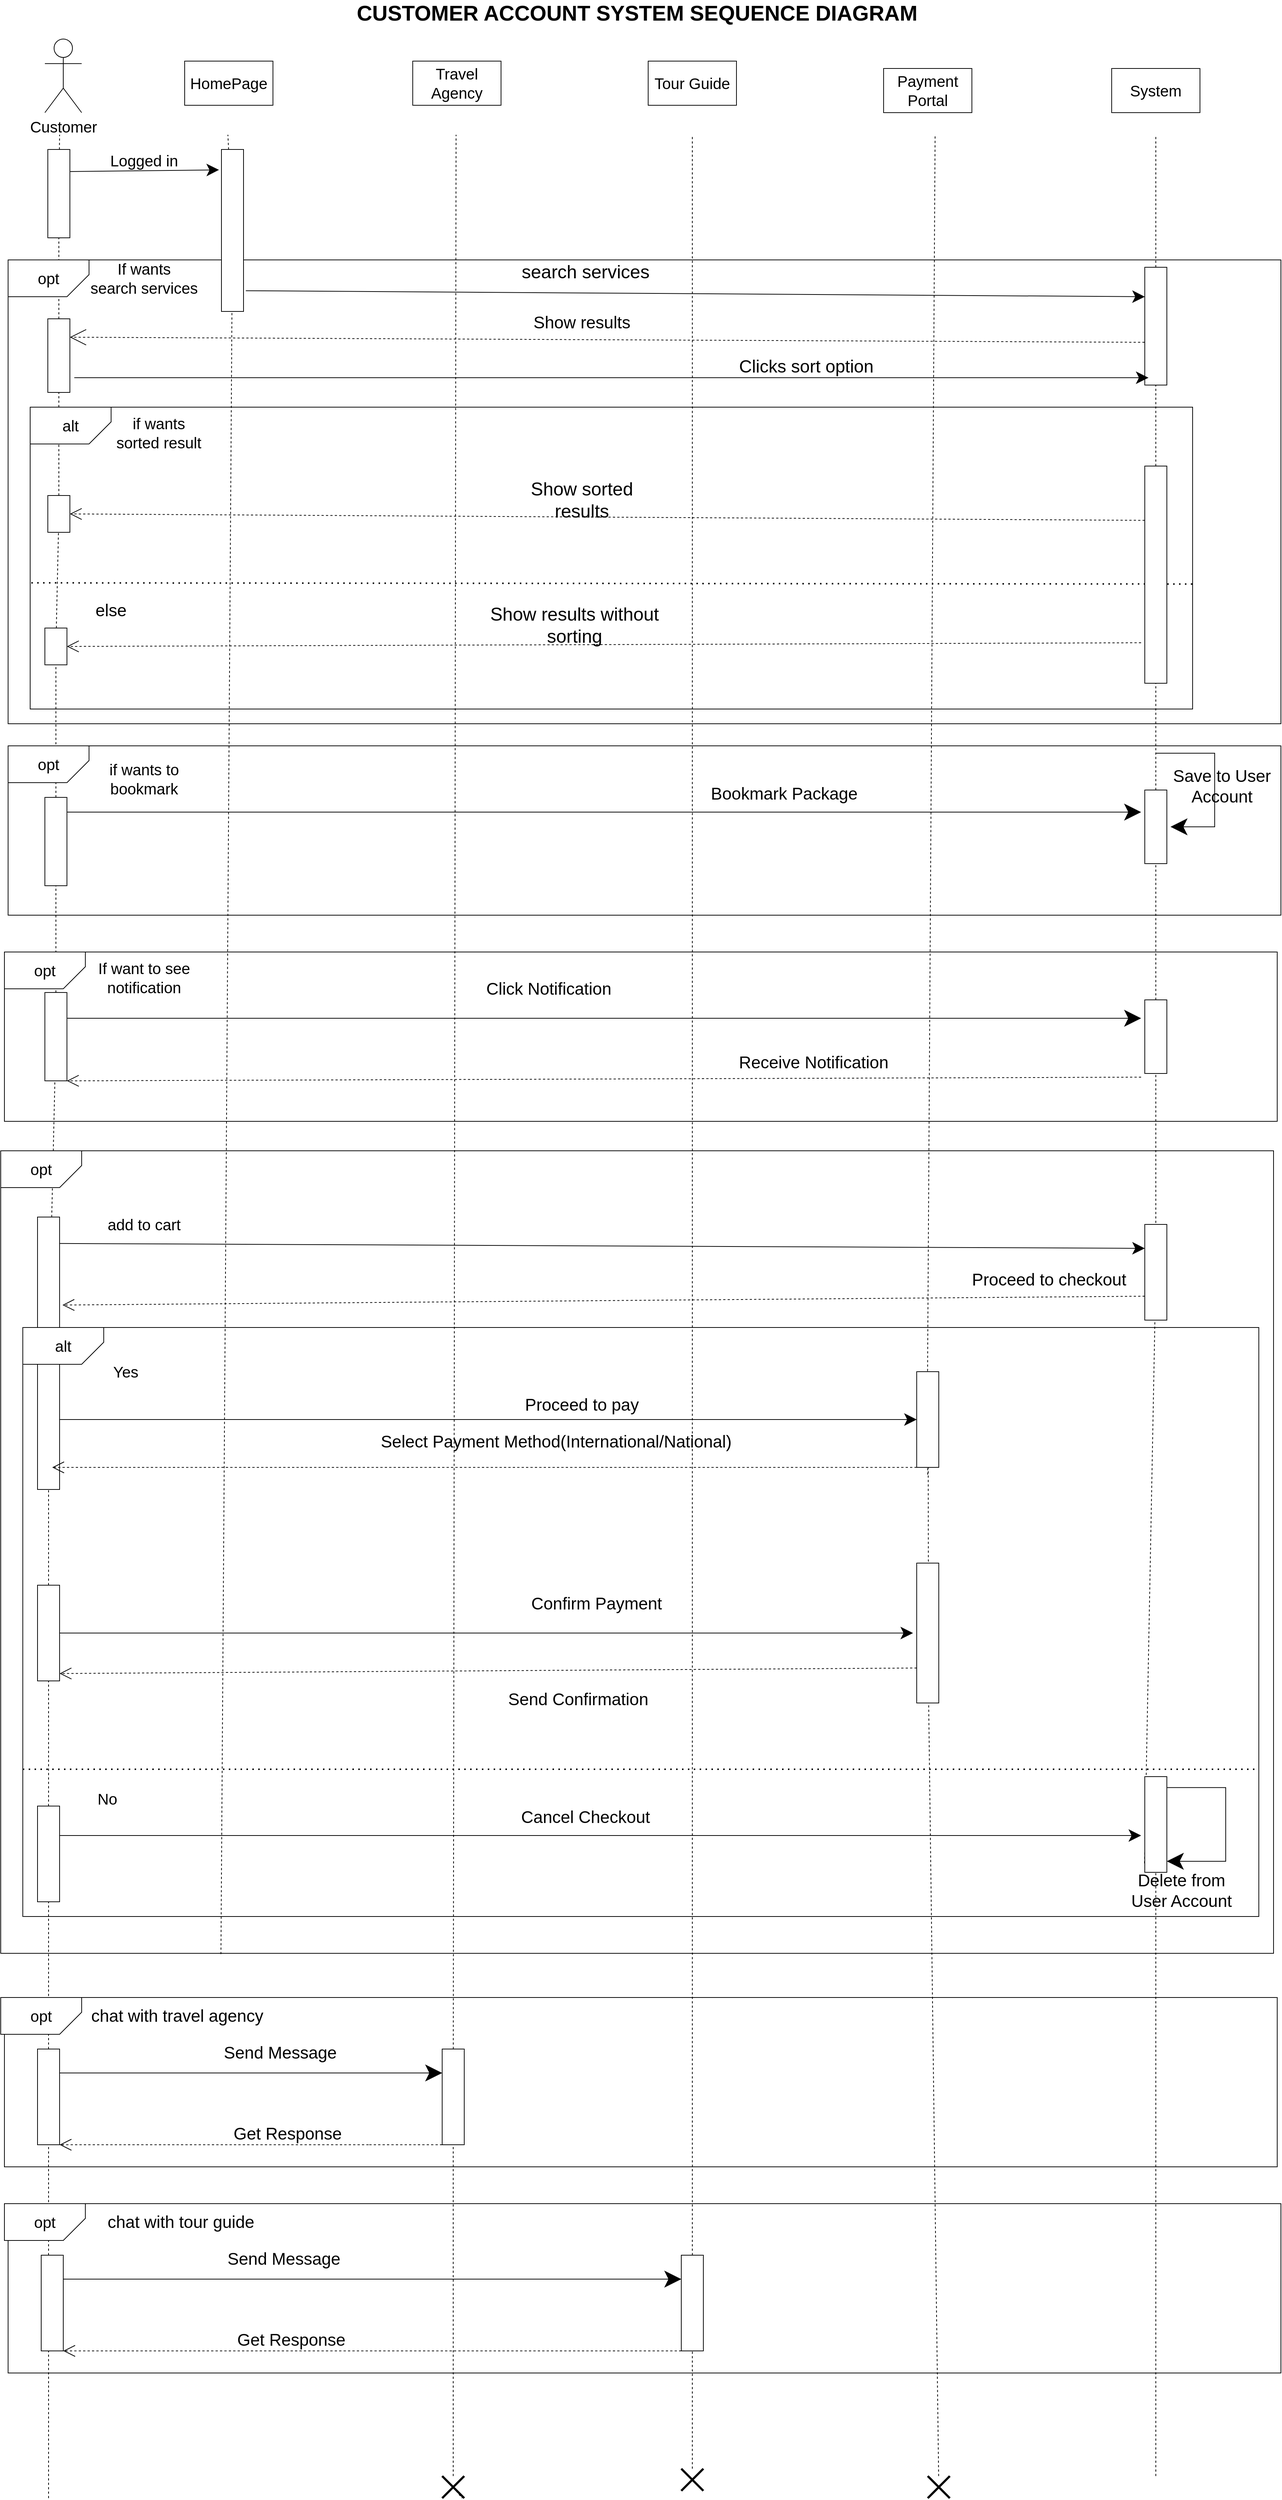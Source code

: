 <mxfile version="17.4.0" type="device"><diagram id="rg6R9HPqzP1s3SnGW_do" name="Page-1"><mxGraphModel dx="2437" dy="1187" grid="1" gridSize="10" guides="1" tooltips="1" connect="1" arrows="1" fold="1" page="1" pageScale="1" pageWidth="1900" pageHeight="1750" background="none" math="0" shadow="0"><root><mxCell id="0"/><mxCell id="1" parent="0"/><mxCell id="hxeyhejpwL0VFxzHEdq1-164" value="" style="rounded=0;whiteSpace=wrap;html=1;fontSize=23;strokeWidth=1;fillColor=#FFFFFF;" parent="1" vertex="1"><mxGeometry x="70" y="3060" width="1730" height="230" as="geometry"/></mxCell><mxCell id="hxeyhejpwL0VFxzHEdq1-151" value="" style="rounded=0;whiteSpace=wrap;html=1;fontSize=23;strokeWidth=1;fillColor=#FFFFFF;" parent="1" vertex="1"><mxGeometry x="65" y="2780" width="1730" height="230" as="geometry"/></mxCell><mxCell id="hxeyhejpwL0VFxzHEdq1-97" value="" style="rounded=0;whiteSpace=wrap;html=1;fontSize=23;strokeWidth=1;fillColor=#FFFFFF;" parent="1" vertex="1"><mxGeometry x="60" y="1630" width="1730" height="1090" as="geometry"/></mxCell><mxCell id="hxeyhejpwL0VFxzHEdq1-112" value="" style="rounded=0;whiteSpace=wrap;html=1;fontSize=23;strokeWidth=1;fillColor=#FFFFFF;" parent="1" vertex="1"><mxGeometry x="90" y="1870" width="1680" height="800" as="geometry"/></mxCell><mxCell id="hxeyhejpwL0VFxzHEdq1-87" value="" style="rounded=0;whiteSpace=wrap;html=1;fontSize=23;strokeWidth=1;fillColor=#FFFFFF;" parent="1" vertex="1"><mxGeometry x="65" y="1360" width="1730" height="230" as="geometry"/></mxCell><mxCell id="hxeyhejpwL0VFxzHEdq1-18" value="" style="rounded=0;whiteSpace=wrap;html=1;fontSize=21;strokeWidth=1;fillColor=#FFFFFF;" parent="1" vertex="1"><mxGeometry x="70" y="420" width="1730" height="630" as="geometry"/></mxCell><mxCell id="tIK3iZY8tAqOYAB_Zso9-1" value="&lt;font style=&quot;font-size: 21px&quot;&gt;Customer&lt;/font&gt;" style="shape=umlActor;verticalLabelPosition=bottom;verticalAlign=top;html=1;outlineConnect=0;strokeWidth=1;" parent="1" vertex="1"><mxGeometry x="120" y="120" width="50" height="100" as="geometry"/></mxCell><mxCell id="tIK3iZY8tAqOYAB_Zso9-2" value="&lt;font style=&quot;font-size: 21px&quot;&gt;HomePage&lt;/font&gt;" style="rounded=0;whiteSpace=wrap;html=1;strokeWidth=1;" parent="1" vertex="1"><mxGeometry x="310" y="150" width="120" height="60" as="geometry"/></mxCell><mxCell id="tIK3iZY8tAqOYAB_Zso9-3" value="&lt;font style=&quot;font-size: 21px&quot;&gt;System&lt;/font&gt;" style="rounded=0;whiteSpace=wrap;html=1;strokeWidth=1;" parent="1" vertex="1"><mxGeometry x="1570" y="160" width="120" height="60" as="geometry"/></mxCell><mxCell id="tIK3iZY8tAqOYAB_Zso9-4" value="&lt;font style=&quot;font-size: 21px&quot;&gt;Payment Portal&lt;/font&gt;" style="rounded=0;whiteSpace=wrap;html=1;strokeWidth=1;" parent="1" vertex="1"><mxGeometry x="1260" y="160" width="120" height="60" as="geometry"/></mxCell><mxCell id="tIK3iZY8tAqOYAB_Zso9-5" value="&lt;font style=&quot;font-size: 21px&quot;&gt;Travel Agency&lt;/font&gt;" style="rounded=0;whiteSpace=wrap;html=1;strokeWidth=1;" parent="1" vertex="1"><mxGeometry x="620" y="150" width="120" height="60" as="geometry"/></mxCell><mxCell id="tIK3iZY8tAqOYAB_Zso9-6" value="&lt;font style=&quot;font-size: 21px&quot;&gt;Tour Guide&lt;/font&gt;" style="rounded=0;whiteSpace=wrap;html=1;strokeWidth=1;" parent="1" vertex="1"><mxGeometry x="940" y="150" width="120" height="60" as="geometry"/></mxCell><mxCell id="hxeyhejpwL0VFxzHEdq1-1" value="" style="endArrow=none;dashed=1;html=1;rounded=0;strokeWidth=1;endSize=200;startSize=200;jumpSize=200;strokeColor=#000000;startArrow=none;" parent="1" source="hxeyhejpwL0VFxzHEdq1-13" edge="1"><mxGeometry width="50" height="50" relative="1" as="geometry"><mxPoint x="140" y="1750" as="sourcePoint"/><mxPoint x="140" y="250" as="targetPoint"/></mxGeometry></mxCell><mxCell id="hxeyhejpwL0VFxzHEdq1-2" value="" style="endArrow=none;dashed=1;html=1;rounded=0;strokeWidth=1;endSize=200;startSize=200;jumpSize=200;strokeColor=#000000;startArrow=none;" parent="1" source="hxeyhejpwL0VFxzHEdq1-15" edge="1"><mxGeometry width="50" height="50" relative="1" as="geometry"><mxPoint x="368.75" y="1750" as="sourcePoint"/><mxPoint x="368.75" y="250" as="targetPoint"/></mxGeometry></mxCell><mxCell id="hxeyhejpwL0VFxzHEdq1-12" value="" style="endArrow=classic;html=1;rounded=0;fontSize=21;startSize=6;endSize=14;strokeColor=#000000;strokeWidth=1;jumpSize=200;exitX=0.25;exitY=0;exitDx=0;exitDy=0;entryX=0.126;entryY=1.11;entryDx=0;entryDy=0;entryPerimeter=0;" parent="1" source="hxeyhejpwL0VFxzHEdq1-13" target="hxeyhejpwL0VFxzHEdq1-15" edge="1"><mxGeometry width="50" height="50" relative="1" as="geometry"><mxPoint x="410" y="20" as="sourcePoint"/><mxPoint x="400" y="10" as="targetPoint"/></mxGeometry></mxCell><mxCell id="hxeyhejpwL0VFxzHEdq1-13" value="" style="rounded=0;whiteSpace=wrap;html=1;fontSize=21;strokeWidth=1;direction=south;fillColor=#FFFFFF;" parent="1" vertex="1"><mxGeometry x="124" y="270" width="30" height="120" as="geometry"/></mxCell><mxCell id="hxeyhejpwL0VFxzHEdq1-14" value="" style="endArrow=none;dashed=1;html=1;rounded=0;strokeWidth=1;endSize=200;startSize=200;jumpSize=200;strokeColor=#000000;startArrow=none;" parent="1" source="hxeyhejpwL0VFxzHEdq1-28" target="hxeyhejpwL0VFxzHEdq1-13" edge="1"><mxGeometry width="50" height="50" relative="1" as="geometry"><mxPoint x="140" y="1750" as="sourcePoint"/><mxPoint x="140" y="250" as="targetPoint"/></mxGeometry></mxCell><mxCell id="hxeyhejpwL0VFxzHEdq1-15" value="" style="rounded=0;whiteSpace=wrap;html=1;fontSize=21;strokeWidth=1;direction=south;fillColor=#FFFFFF;" parent="1" vertex="1"><mxGeometry x="360" y="270" width="30" height="220" as="geometry"/></mxCell><mxCell id="hxeyhejpwL0VFxzHEdq1-17" value="Logged in" style="text;html=1;strokeColor=none;fillColor=none;align=center;verticalAlign=middle;whiteSpace=wrap;rounded=0;fontSize=21;" parent="1" vertex="1"><mxGeometry x="200" y="270" width="110" height="30" as="geometry"/></mxCell><mxCell id="hxeyhejpwL0VFxzHEdq1-19" value="opt" style="shape=card;whiteSpace=wrap;html=1;fontSize=21;strokeWidth=1;fillColor=#FFFFFF;direction=north;flipV=0;flipH=1;" parent="1" vertex="1"><mxGeometry x="70" y="420" width="110" height="50" as="geometry"/></mxCell><mxCell id="hxeyhejpwL0VFxzHEdq1-21" value="If wants &lt;br&gt;search services" style="text;html=1;strokeColor=none;fillColor=none;align=center;verticalAlign=middle;whiteSpace=wrap;rounded=0;fontSize=21;fontStyle=0" parent="1" vertex="1"><mxGeometry x="165" y="430" width="180" height="30" as="geometry"/></mxCell><mxCell id="hxeyhejpwL0VFxzHEdq1-23" value="" style="rounded=0;whiteSpace=wrap;html=1;fontSize=21;strokeWidth=1;direction=south;fillColor=#FFFFFF;" parent="1" vertex="1"><mxGeometry x="1615" y="430" width="30" height="160" as="geometry"/></mxCell><mxCell id="hxeyhejpwL0VFxzHEdq1-25" value="" style="endArrow=classic;html=1;rounded=0;fontSize=21;startSize=6;endSize=14;strokeColor=#000000;strokeWidth=1;jumpSize=200;exitX=0.872;exitY=-0.104;exitDx=0;exitDy=0;entryX=0.25;entryY=1;entryDx=0;entryDy=0;exitPerimeter=0;" parent="1" source="hxeyhejpwL0VFxzHEdq1-15" target="hxeyhejpwL0VFxzHEdq1-23" edge="1"><mxGeometry width="50" height="50" relative="1" as="geometry"><mxPoint x="450" y="30" as="sourcePoint"/><mxPoint x="450" y="-50" as="targetPoint"/></mxGeometry></mxCell><mxCell id="hxeyhejpwL0VFxzHEdq1-26" value="search services" style="text;html=1;strokeColor=none;fillColor=none;align=center;verticalAlign=middle;whiteSpace=wrap;rounded=0;fontSize=25;fontStyle=0" parent="1" vertex="1"><mxGeometry x="750" y="420" width="210" height="30" as="geometry"/></mxCell><mxCell id="hxeyhejpwL0VFxzHEdq1-27" value="" style="endArrow=open;html=1;rounded=0;dashed=1;fontSize=22;strokeColor=#000000;strokeWidth=1;jumpSize=200;exitX=0.637;exitY=1.007;exitDx=0;exitDy=0;endFill=0;endSize=20;entryX=0.25;entryY=0;entryDx=0;entryDy=0;exitPerimeter=0;" parent="1" source="hxeyhejpwL0VFxzHEdq1-23" target="hxeyhejpwL0VFxzHEdq1-28" edge="1"><mxGeometry width="50" height="50" relative="1" as="geometry"><mxPoint x="340" y="30" as="sourcePoint"/><mxPoint x="210" y="530" as="targetPoint"/></mxGeometry></mxCell><mxCell id="hxeyhejpwL0VFxzHEdq1-28" value="" style="rounded=0;whiteSpace=wrap;html=1;fontSize=21;strokeWidth=1;direction=south;fillColor=#FFFFFF;" parent="1" vertex="1"><mxGeometry x="124" y="500" width="30" height="100" as="geometry"/></mxCell><mxCell id="hxeyhejpwL0VFxzHEdq1-31" value="Show results to choose from" style="text;html=1;strokeColor=none;fillColor=none;align=center;verticalAlign=middle;whiteSpace=wrap;rounded=0;fontSize=21;" parent="1" vertex="1"><mxGeometry x="675" y="700" width="330" height="30" as="geometry"/></mxCell><mxCell id="hxeyhejpwL0VFxzHEdq1-33" value="If wants &lt;br&gt;to services" style="text;html=1;strokeColor=none;fillColor=none;align=center;verticalAlign=middle;whiteSpace=wrap;rounded=0;fontSize=21;" parent="1" vertex="1"><mxGeometry x="165" y="660" width="180" height="50" as="geometry"/></mxCell><mxCell id="hxeyhejpwL0VFxzHEdq1-36" value="opt" style="shape=card;whiteSpace=wrap;html=1;fontSize=21;strokeWidth=1;fillColor=#FFFFFF;direction=north;flipV=0;flipH=1;" parent="1" vertex="1"><mxGeometry x="100" y="620" width="110" height="50" as="geometry"/></mxCell><mxCell id="hxeyhejpwL0VFxzHEdq1-34" value="" style="rounded=0;whiteSpace=wrap;html=1;fontSize=21;strokeWidth=1;fillColor=#FFFFFF;" parent="1" vertex="1"><mxGeometry x="100" y="620" width="1580" height="410" as="geometry"/></mxCell><mxCell id="hxeyhejpwL0VFxzHEdq1-6" value="" style="endArrow=none;dashed=1;html=1;rounded=0;strokeWidth=1;endSize=200;startSize=200;jumpSize=200;strokeColor=#000000;startArrow=none;" parent="1" source="hxeyhejpwL0VFxzHEdq1-23" edge="1"><mxGeometry width="50" height="50" relative="1" as="geometry"><mxPoint x="1630" y="1750.0" as="sourcePoint"/><mxPoint x="1630" y="250" as="targetPoint"/></mxGeometry></mxCell><mxCell id="hxeyhejpwL0VFxzHEdq1-24" value="" style="endArrow=none;dashed=1;html=1;rounded=0;strokeWidth=1;endSize=200;startSize=200;jumpSize=200;strokeColor=#000000;startArrow=none;" parent="1" source="hxeyhejpwL0VFxzHEdq1-42" target="hxeyhejpwL0VFxzHEdq1-23" edge="1"><mxGeometry width="50" height="50" relative="1" as="geometry"><mxPoint x="1630" y="1750" as="sourcePoint"/><mxPoint x="1630" y="250" as="targetPoint"/></mxGeometry></mxCell><mxCell id="hxeyhejpwL0VFxzHEdq1-37" value="if wants sorted result" style="text;html=1;strokeColor=none;fillColor=none;align=center;verticalAlign=middle;whiteSpace=wrap;rounded=0;fontSize=21;fontStyle=0" parent="1" vertex="1"><mxGeometry x="210" y="640" width="130" height="30" as="geometry"/></mxCell><mxCell id="hxeyhejpwL0VFxzHEdq1-39" value="" style="endArrow=none;dashed=1;html=1;dashPattern=1 3;strokeWidth=2;rounded=0;fontSize=21;endSize=20;jumpSize=200;entryX=1.003;entryY=0.586;entryDx=0;entryDy=0;entryPerimeter=0;exitX=0.001;exitY=0.582;exitDx=0;exitDy=0;exitPerimeter=0;" parent="1" source="hxeyhejpwL0VFxzHEdq1-34" target="hxeyhejpwL0VFxzHEdq1-34" edge="1"><mxGeometry width="50" height="50" relative="1" as="geometry"><mxPoint x="100" y="850" as="sourcePoint"/><mxPoint x="730" y="580" as="targetPoint"/></mxGeometry></mxCell><mxCell id="hxeyhejpwL0VFxzHEdq1-29" value="" style="endArrow=none;dashed=1;html=1;rounded=0;strokeWidth=1;endSize=200;startSize=200;jumpSize=200;strokeColor=#000000;startArrow=none;" parent="1" source="hxeyhejpwL0VFxzHEdq1-40" target="hxeyhejpwL0VFxzHEdq1-28" edge="1"><mxGeometry width="50" height="50" relative="1" as="geometry"><mxPoint x="140" y="1750" as="sourcePoint"/><mxPoint x="139.042" y="390" as="targetPoint"/></mxGeometry></mxCell><mxCell id="hxeyhejpwL0VFxzHEdq1-38" value="alt" style="shape=card;whiteSpace=wrap;html=1;fontSize=21;strokeWidth=1;fillColor=#FFFFFF;direction=north;flipV=0;flipH=1;" parent="1" vertex="1"><mxGeometry x="100" y="620" width="110" height="50" as="geometry"/></mxCell><mxCell id="hxeyhejpwL0VFxzHEdq1-40" value="" style="rounded=0;whiteSpace=wrap;html=1;fontSize=21;strokeWidth=1;direction=south;fillColor=#FFFFFF;" parent="1" vertex="1"><mxGeometry x="124" y="740" width="30" height="50" as="geometry"/></mxCell><mxCell id="hxeyhejpwL0VFxzHEdq1-41" value="" style="endArrow=none;dashed=1;html=1;rounded=0;strokeWidth=1;endSize=200;startSize=200;jumpSize=200;strokeColor=#000000;startArrow=none;" parent="1" source="hxeyhejpwL0VFxzHEdq1-44" target="hxeyhejpwL0VFxzHEdq1-40" edge="1"><mxGeometry width="50" height="50" relative="1" as="geometry"><mxPoint x="140" y="1750" as="sourcePoint"/><mxPoint x="139.02" y="550" as="targetPoint"/></mxGeometry></mxCell><mxCell id="hxeyhejpwL0VFxzHEdq1-42" value="" style="rounded=0;whiteSpace=wrap;html=1;fontSize=21;strokeWidth=1;direction=south;fillColor=#FFFFFF;" parent="1" vertex="1"><mxGeometry x="1615" y="700" width="30" height="295" as="geometry"/></mxCell><mxCell id="hxeyhejpwL0VFxzHEdq1-44" value="" style="rounded=0;whiteSpace=wrap;html=1;fontSize=21;strokeWidth=1;direction=south;fillColor=#FFFFFF;" parent="1" vertex="1"><mxGeometry x="120" y="920" width="30" height="50" as="geometry"/></mxCell><mxCell id="hxeyhejpwL0VFxzHEdq1-47" value="" style="endArrow=open;html=1;rounded=0;dashed=1;fontSize=21;startSize=6;endSize=14;strokeColor=#000000;strokeWidth=1;jumpSize=200;endFill=0;entryX=0.5;entryY=0;entryDx=0;entryDy=0;exitX=0.25;exitY=1;exitDx=0;exitDy=0;" parent="1" source="hxeyhejpwL0VFxzHEdq1-42" target="hxeyhejpwL0VFxzHEdq1-40" edge="1"><mxGeometry width="50" height="50" relative="1" as="geometry"><mxPoint x="550" y="755" as="sourcePoint"/><mxPoint x="550" y="675" as="targetPoint"/></mxGeometry></mxCell><mxCell id="hxeyhejpwL0VFxzHEdq1-48" value="Show sorted results" style="text;html=1;strokeColor=none;fillColor=none;align=center;verticalAlign=middle;whiteSpace=wrap;rounded=0;fontSize=25;fontStyle=0" parent="1" vertex="1"><mxGeometry x="740" y="730" width="220" height="30" as="geometry"/></mxCell><mxCell id="hxeyhejpwL0VFxzHEdq1-54" value="Show results without sorting" style="text;html=1;strokeColor=none;fillColor=none;align=center;verticalAlign=middle;whiteSpace=wrap;rounded=0;fontSize=25;fontStyle=0" parent="1" vertex="1"><mxGeometry x="700" y="900" width="280" height="30" as="geometry"/></mxCell><mxCell id="hxeyhejpwL0VFxzHEdq1-55" value="" style="endArrow=open;html=1;rounded=0;dashed=1;fontSize=21;startSize=6;endSize=14;strokeColor=#000000;strokeWidth=1;jumpSize=200;endFill=0;entryX=0.5;entryY=0;entryDx=0;entryDy=0;" parent="1" target="hxeyhejpwL0VFxzHEdq1-44" edge="1"><mxGeometry width="50" height="50" relative="1" as="geometry"><mxPoint x="1610" y="940" as="sourcePoint"/><mxPoint x="164" y="775" as="targetPoint"/></mxGeometry></mxCell><mxCell id="hxeyhejpwL0VFxzHEdq1-57" value="&lt;span&gt;&lt;font style=&quot;font-size: 23px&quot;&gt;else&lt;/font&gt;&lt;/span&gt;" style="text;html=1;strokeColor=none;fillColor=none;align=center;verticalAlign=middle;whiteSpace=wrap;rounded=0;fontSize=25;fontStyle=0" parent="1" vertex="1"><mxGeometry x="180" y="880" width="60" height="30" as="geometry"/></mxCell><mxCell id="hxeyhejpwL0VFxzHEdq1-58" value="" style="endArrow=classic;html=1;rounded=0;fontSize=21;startSize=6;endSize=14;strokeColor=#000000;strokeWidth=1;jumpSize=200;" parent="1" edge="1"><mxGeometry width="50" height="50" relative="1" as="geometry"><mxPoint x="160" y="580" as="sourcePoint"/><mxPoint x="1620" y="580" as="targetPoint"/></mxGeometry></mxCell><mxCell id="hxeyhejpwL0VFxzHEdq1-59" value="Show results" style="text;html=1;strokeColor=none;fillColor=none;align=center;verticalAlign=middle;whiteSpace=wrap;rounded=0;fontSize=23;fontStyle=0" parent="1" vertex="1"><mxGeometry x="740" y="490" width="220" height="30" as="geometry"/></mxCell><mxCell id="hxeyhejpwL0VFxzHEdq1-82" value="" style="rounded=0;whiteSpace=wrap;html=1;fontSize=23;strokeWidth=1;fillColor=#FFFFFF;" parent="1" vertex="1"><mxGeometry x="70" y="1080" width="1730" height="230" as="geometry"/></mxCell><mxCell id="hxeyhejpwL0VFxzHEdq1-60" value="&lt;font style=&quot;font-size: 24px&quot;&gt;&lt;span&gt;Clicks sort option&lt;/span&gt;&lt;/font&gt;" style="text;html=1;strokeColor=none;fillColor=none;align=center;verticalAlign=middle;whiteSpace=wrap;rounded=0;fontSize=23;fontStyle=0" parent="1" vertex="1"><mxGeometry x="1050" y="550" width="210" height="30" as="geometry"/></mxCell><mxCell id="hxeyhejpwL0VFxzHEdq1-43" value="" style="endArrow=none;dashed=1;html=1;rounded=0;strokeWidth=1;endSize=200;startSize=200;jumpSize=200;strokeColor=#000000;startArrow=none;" parent="1" source="hxeyhejpwL0VFxzHEdq1-70" target="hxeyhejpwL0VFxzHEdq1-42" edge="1"><mxGeometry width="50" height="50" relative="1" as="geometry"><mxPoint x="1630" y="1750" as="sourcePoint"/><mxPoint x="1630" y="550" as="targetPoint"/></mxGeometry></mxCell><mxCell id="hxeyhejpwL0VFxzHEdq1-5" value="" style="endArrow=none;dashed=1;html=1;rounded=0;strokeWidth=1;endSize=200;startSize=200;jumpSize=200;strokeColor=#000000;exitX=0.733;exitY=1.008;exitDx=0;exitDy=0;exitPerimeter=0;startArrow=none;" parent="1" edge="1"><mxGeometry width="50" height="50" relative="1" as="geometry"><mxPoint x="1319.76" y="1929.27" as="sourcePoint"/><mxPoint x="1330" y="250" as="targetPoint"/></mxGeometry></mxCell><mxCell id="hxeyhejpwL0VFxzHEdq1-4" value="" style="endArrow=none;dashed=1;html=1;rounded=0;strokeWidth=1;endSize=200;startSize=200;jumpSize=200;strokeColor=#000000;startArrow=none;" parent="1" source="hxeyhejpwL0VFxzHEdq1-168" edge="1"><mxGeometry width="50" height="50" relative="1" as="geometry"><mxPoint x="1000" y="3450" as="sourcePoint"/><mxPoint x="1000.0" y="250" as="targetPoint"/></mxGeometry></mxCell><mxCell id="hxeyhejpwL0VFxzHEdq1-3" value="" style="endArrow=none;dashed=1;html=1;rounded=0;strokeWidth=1;endSize=200;startSize=200;jumpSize=200;strokeColor=#000000;startArrow=none;" parent="1" source="hxeyhejpwL0VFxzHEdq1-156" edge="1"><mxGeometry width="50" height="50" relative="1" as="geometry"><mxPoint x="679" y="3450" as="sourcePoint"/><mxPoint x="678.89" y="250" as="targetPoint"/></mxGeometry></mxCell><mxCell id="hxeyhejpwL0VFxzHEdq1-16" value="" style="endArrow=none;dashed=1;html=1;rounded=0;strokeWidth=1;endSize=200;startSize=200;jumpSize=200;strokeColor=#000000;exitX=0.173;exitY=1.001;exitDx=0;exitDy=0;exitPerimeter=0;" parent="1" source="hxeyhejpwL0VFxzHEdq1-97" target="hxeyhejpwL0VFxzHEdq1-15" edge="1"><mxGeometry width="50" height="50" relative="1" as="geometry"><mxPoint x="369" y="2300" as="sourcePoint"/><mxPoint x="368.75" y="250" as="targetPoint"/></mxGeometry></mxCell><mxCell id="hxeyhejpwL0VFxzHEdq1-45" value="" style="endArrow=none;dashed=1;html=1;rounded=0;strokeWidth=1;endSize=200;startSize=200;jumpSize=200;strokeColor=#000000;startArrow=none;" parent="1" source="hxeyhejpwL0VFxzHEdq1-68" target="hxeyhejpwL0VFxzHEdq1-44" edge="1"><mxGeometry width="50" height="50" relative="1" as="geometry"><mxPoint x="140" y="1750" as="sourcePoint"/><mxPoint x="139.025" y="790" as="targetPoint"/></mxGeometry></mxCell><mxCell id="hxeyhejpwL0VFxzHEdq1-68" value="" style="rounded=0;whiteSpace=wrap;html=1;fontSize=21;strokeWidth=1;direction=south;fillColor=#FFFFFF;" parent="1" vertex="1"><mxGeometry x="120" y="1150" width="30" height="120" as="geometry"/></mxCell><mxCell id="hxeyhejpwL0VFxzHEdq1-69" value="" style="endArrow=none;dashed=1;html=1;rounded=0;strokeWidth=1;endSize=200;startSize=200;jumpSize=200;strokeColor=#000000;startArrow=none;" parent="1" source="hxeyhejpwL0VFxzHEdq1-88" target="hxeyhejpwL0VFxzHEdq1-68" edge="1"><mxGeometry width="50" height="50" relative="1" as="geometry"><mxPoint x="140" y="1750" as="sourcePoint"/><mxPoint x="135.155" y="970" as="targetPoint"/></mxGeometry></mxCell><mxCell id="hxeyhejpwL0VFxzHEdq1-70" value="" style="rounded=0;whiteSpace=wrap;html=1;fontSize=21;strokeWidth=1;direction=south;fillColor=#FFFFFF;" parent="1" vertex="1"><mxGeometry x="1615" y="1140" width="30" height="100" as="geometry"/></mxCell><mxCell id="hxeyhejpwL0VFxzHEdq1-71" value="" style="endArrow=none;dashed=1;html=1;rounded=0;strokeWidth=1;endSize=200;startSize=200;jumpSize=200;strokeColor=#000000;startArrow=none;" parent="1" source="hxeyhejpwL0VFxzHEdq1-90" target="hxeyhejpwL0VFxzHEdq1-70" edge="1"><mxGeometry width="50" height="50" relative="1" as="geometry"><mxPoint x="1630" y="1750" as="sourcePoint"/><mxPoint x="1630" y="995" as="targetPoint"/></mxGeometry></mxCell><mxCell id="hxeyhejpwL0VFxzHEdq1-72" value="" style="endArrow=classic;html=1;rounded=0;fontSize=23;endSize=20;strokeColor=#000000;strokeWidth=1;jumpSize=200;" parent="1" edge="1"><mxGeometry width="50" height="50" relative="1" as="geometry"><mxPoint x="150" y="1170" as="sourcePoint"/><mxPoint x="1610" y="1170" as="targetPoint"/></mxGeometry></mxCell><mxCell id="hxeyhejpwL0VFxzHEdq1-73" value="Bookmark Package" style="text;html=1;strokeColor=none;fillColor=none;align=center;verticalAlign=middle;whiteSpace=wrap;rounded=0;fontSize=23;" parent="1" vertex="1"><mxGeometry x="1020" y="1130" width="210" height="30" as="geometry"/></mxCell><mxCell id="hxeyhejpwL0VFxzHEdq1-76" value="" style="edgeStyle=segmentEdgeStyle;endArrow=classic;html=1;rounded=0;fontSize=23;endSize=20;strokeColor=#000000;strokeWidth=1;jumpSize=200;" parent="1" edge="1"><mxGeometry width="50" height="50" relative="1" as="geometry"><mxPoint x="1630" y="1090" as="sourcePoint"/><mxPoint x="1650" y="1190" as="targetPoint"/><Array as="points"><mxPoint x="1710" y="1090"/><mxPoint x="1710" y="1190"/></Array></mxGeometry></mxCell><mxCell id="hxeyhejpwL0VFxzHEdq1-77" value="Save to User Account" style="text;html=1;strokeColor=none;fillColor=none;align=center;verticalAlign=middle;whiteSpace=wrap;rounded=0;fontSize=23;" parent="1" vertex="1"><mxGeometry x="1645" y="1120" width="150" height="30" as="geometry"/></mxCell><mxCell id="hxeyhejpwL0VFxzHEdq1-79" value="Click Notification" style="text;html=1;strokeColor=none;fillColor=none;align=center;verticalAlign=middle;whiteSpace=wrap;rounded=0;fontSize=23;" parent="1" vertex="1"><mxGeometry x="690" y="1395" width="230" height="30" as="geometry"/></mxCell><mxCell id="hxeyhejpwL0VFxzHEdq1-80" value="" style="endArrow=open;html=1;rounded=0;dashed=1;fontSize=21;startSize=6;endSize=14;strokeColor=#000000;strokeWidth=1;jumpSize=200;endFill=0;entryX=0.5;entryY=0;entryDx=0;entryDy=0;" parent="1" edge="1"><mxGeometry width="50" height="50" relative="1" as="geometry"><mxPoint x="1610" y="1530" as="sourcePoint"/><mxPoint x="150" y="1535" as="targetPoint"/></mxGeometry></mxCell><mxCell id="hxeyhejpwL0VFxzHEdq1-81" value="Receive Notification" style="text;html=1;strokeColor=none;fillColor=none;align=center;verticalAlign=middle;whiteSpace=wrap;rounded=0;fontSize=23;" parent="1" vertex="1"><mxGeometry x="1050" y="1495" width="230" height="30" as="geometry"/></mxCell><mxCell id="hxeyhejpwL0VFxzHEdq1-85" value="opt" style="shape=card;whiteSpace=wrap;html=1;fontSize=21;strokeWidth=1;fillColor=#FFFFFF;direction=north;flipV=0;flipH=1;" parent="1" vertex="1"><mxGeometry x="70" y="1080" width="110" height="50" as="geometry"/></mxCell><mxCell id="hxeyhejpwL0VFxzHEdq1-86" value="if wants to bookmark" style="text;html=1;strokeColor=none;fillColor=none;align=center;verticalAlign=middle;whiteSpace=wrap;rounded=0;fontSize=21;fontStyle=0" parent="1" vertex="1"><mxGeometry x="190" y="1110" width="130" height="30" as="geometry"/></mxCell><mxCell id="hxeyhejpwL0VFxzHEdq1-88" value="" style="rounded=0;whiteSpace=wrap;html=1;fontSize=21;strokeWidth=1;direction=south;fillColor=#FFFFFF;" parent="1" vertex="1"><mxGeometry x="120" y="1415" width="30" height="120" as="geometry"/></mxCell><mxCell id="hxeyhejpwL0VFxzHEdq1-89" value="" style="endArrow=none;dashed=1;html=1;rounded=0;strokeWidth=1;endSize=200;startSize=200;jumpSize=200;strokeColor=#000000;startArrow=none;" parent="1" source="hxeyhejpwL0VFxzHEdq1-99" target="hxeyhejpwL0VFxzHEdq1-88" edge="1"><mxGeometry width="50" height="50" relative="1" as="geometry"><mxPoint x="140" y="2714.32" as="sourcePoint"/><mxPoint x="135.556" y="1270" as="targetPoint"/></mxGeometry></mxCell><mxCell id="hxeyhejpwL0VFxzHEdq1-90" value="" style="rounded=0;whiteSpace=wrap;html=1;fontSize=21;strokeWidth=1;direction=south;fillColor=#FFFFFF;" parent="1" vertex="1"><mxGeometry x="1615" y="1425" width="30" height="100" as="geometry"/></mxCell><mxCell id="hxeyhejpwL0VFxzHEdq1-91" value="" style="endArrow=none;dashed=1;html=1;rounded=0;strokeWidth=1;endSize=200;startSize=200;jumpSize=200;strokeColor=#000000;startArrow=none;" parent="1" target="hxeyhejpwL0VFxzHEdq1-90" edge="1"><mxGeometry width="50" height="50" relative="1" as="geometry"><mxPoint x="1630" y="1860" as="sourcePoint"/><mxPoint x="1630" y="1240" as="targetPoint"/></mxGeometry></mxCell><mxCell id="hxeyhejpwL0VFxzHEdq1-92" value="" style="endArrow=classic;html=1;rounded=0;fontSize=23;endSize=20;strokeColor=#000000;strokeWidth=1;jumpSize=200;" parent="1" edge="1"><mxGeometry width="50" height="50" relative="1" as="geometry"><mxPoint x="150" y="1450" as="sourcePoint"/><mxPoint x="1610" y="1450" as="targetPoint"/></mxGeometry></mxCell><mxCell id="hxeyhejpwL0VFxzHEdq1-95" value="opt" style="shape=card;whiteSpace=wrap;html=1;fontSize=21;strokeWidth=1;fillColor=#FFFFFF;direction=north;flipV=0;flipH=1;" parent="1" vertex="1"><mxGeometry x="65" y="1360" width="110" height="50" as="geometry"/></mxCell><mxCell id="hxeyhejpwL0VFxzHEdq1-96" value="If want to see notification" style="text;html=1;strokeColor=none;fillColor=none;align=center;verticalAlign=middle;whiteSpace=wrap;rounded=0;fontSize=21;fontStyle=0" parent="1" vertex="1"><mxGeometry x="190" y="1380" width="130" height="30" as="geometry"/></mxCell><mxCell id="hxeyhejpwL0VFxzHEdq1-98" value="opt" style="shape=card;whiteSpace=wrap;html=1;fontSize=21;strokeWidth=1;fillColor=#FFFFFF;direction=north;flipV=0;flipH=1;" parent="1" vertex="1"><mxGeometry x="60" y="1630" width="110" height="50" as="geometry"/></mxCell><mxCell id="hxeyhejpwL0VFxzHEdq1-100" value="" style="endArrow=none;dashed=1;html=1;rounded=0;strokeWidth=1;endSize=200;startSize=200;jumpSize=200;strokeColor=#000000;startArrow=none;" parent="1" source="hxeyhejpwL0VFxzHEdq1-132" target="hxeyhejpwL0VFxzHEdq1-99" edge="1"><mxGeometry width="50" height="50" relative="1" as="geometry"><mxPoint x="125" y="2714" as="sourcePoint"/><mxPoint x="135.242" y="1535" as="targetPoint"/></mxGeometry></mxCell><mxCell id="hxeyhejpwL0VFxzHEdq1-102" value="add to cart" style="text;html=1;strokeColor=none;fillColor=none;align=center;verticalAlign=middle;whiteSpace=wrap;rounded=0;fontSize=21;fontStyle=0" parent="1" vertex="1"><mxGeometry x="190" y="1680" width="130" height="100" as="geometry"/></mxCell><mxCell id="hxeyhejpwL0VFxzHEdq1-103" value="" style="rounded=0;whiteSpace=wrap;html=1;fontSize=21;strokeWidth=1;direction=south;fillColor=#FFFFFF;" parent="1" vertex="1"><mxGeometry x="1615" y="1730" width="30" height="130" as="geometry"/></mxCell><mxCell id="hxeyhejpwL0VFxzHEdq1-104" value="" style="endArrow=none;dashed=1;html=1;rounded=0;strokeWidth=1;endSize=200;startSize=200;jumpSize=200;strokeColor=#000000;exitX=0.906;exitY=1.012;exitDx=0;exitDy=0;exitPerimeter=0;startArrow=none;" parent="1" source="hxeyhejpwL0VFxzHEdq1-143" target="hxeyhejpwL0VFxzHEdq1-103" edge="1"><mxGeometry width="50" height="50" relative="1" as="geometry"><mxPoint x="1627.38" y="2814.04" as="sourcePoint"/><mxPoint x="1629.902" y="1525" as="targetPoint"/></mxGeometry></mxCell><mxCell id="hxeyhejpwL0VFxzHEdq1-105" value="" style="endArrow=classic;html=1;rounded=0;fontSize=21;startSize=6;endSize=14;strokeColor=#000000;strokeWidth=1;jumpSize=200;entryX=0.25;entryY=1;entryDx=0;entryDy=0;exitX=0.097;exitY=0;exitDx=0;exitDy=0;exitPerimeter=0;" parent="1" source="hxeyhejpwL0VFxzHEdq1-99" target="hxeyhejpwL0VFxzHEdq1-103" edge="1"><mxGeometry width="50" height="50" relative="1" as="geometry"><mxPoint x="200" y="1765" as="sourcePoint"/><mxPoint x="240" y="1780" as="targetPoint"/></mxGeometry></mxCell><mxCell id="hxeyhejpwL0VFxzHEdq1-107" value="" style="endArrow=none;dashed=1;html=1;rounded=0;strokeWidth=1;endSize=200;startSize=200;jumpSize=200;strokeColor=#000000;startArrow=none;" parent="1" edge="1"><mxGeometry width="50" height="50" relative="1" as="geometry"><mxPoint x="1320" y="2070" as="sourcePoint"/><mxPoint x="1320" y="1930" as="targetPoint"/></mxGeometry></mxCell><mxCell id="hxeyhejpwL0VFxzHEdq1-109" value="Proceed to checkout" style="text;html=1;strokeColor=none;fillColor=none;align=center;verticalAlign=middle;whiteSpace=wrap;rounded=0;fontSize=23;" parent="1" vertex="1"><mxGeometry x="1350" y="1790" width="270" height="30" as="geometry"/></mxCell><mxCell id="hxeyhejpwL0VFxzHEdq1-110" value="" style="endArrow=open;html=1;rounded=0;dashed=1;fontSize=21;startSize=6;endSize=14;strokeColor=#000000;strokeWidth=1;jumpSize=200;endFill=0;exitX=0.75;exitY=1;exitDx=0;exitDy=0;entryX=0.323;entryY=-0.132;entryDx=0;entryDy=0;entryPerimeter=0;" parent="1" source="hxeyhejpwL0VFxzHEdq1-103" target="hxeyhejpwL0VFxzHEdq1-99" edge="1"><mxGeometry width="50" height="50" relative="1" as="geometry"><mxPoint x="1460" y="1890" as="sourcePoint"/><mxPoint x="180" y="1830" as="targetPoint"/></mxGeometry></mxCell><mxCell id="hxeyhejpwL0VFxzHEdq1-99" value="" style="rounded=0;whiteSpace=wrap;html=1;fontSize=21;strokeWidth=1;direction=south;fillColor=#FFFFFF;" parent="1" vertex="1"><mxGeometry x="110" y="1720" width="30" height="370" as="geometry"/></mxCell><mxCell id="hxeyhejpwL0VFxzHEdq1-113" value="Yes" style="text;html=1;strokeColor=none;fillColor=none;align=center;verticalAlign=middle;whiteSpace=wrap;rounded=0;fontSize=21;fontStyle=0" parent="1" vertex="1"><mxGeometry x="165" y="1880" width="130" height="100" as="geometry"/></mxCell><mxCell id="hxeyhejpwL0VFxzHEdq1-114" value="alt" style="shape=card;whiteSpace=wrap;html=1;fontSize=21;strokeWidth=1;fillColor=#FFFFFF;direction=north;flipV=0;flipH=1;" parent="1" vertex="1"><mxGeometry x="90" y="1870" width="110" height="50" as="geometry"/></mxCell><mxCell id="hxeyhejpwL0VFxzHEdq1-115" value="" style="endArrow=none;dashed=1;html=1;dashPattern=1 3;strokeWidth=2;rounded=0;fontSize=21;endSize=20;jumpSize=200;entryX=1;entryY=0.75;entryDx=0;entryDy=0;exitX=0;exitY=0.75;exitDx=0;exitDy=0;" parent="1" source="hxeyhejpwL0VFxzHEdq1-112" target="hxeyhejpwL0VFxzHEdq1-112" edge="1"><mxGeometry width="50" height="50" relative="1" as="geometry"><mxPoint x="90.0" y="2190" as="sourcePoint"/><mxPoint x="1673.16" y="2191.64" as="targetPoint"/></mxGeometry></mxCell><mxCell id="hxeyhejpwL0VFxzHEdq1-117" value="" style="endArrow=none;dashed=1;html=1;rounded=0;strokeWidth=1;endSize=200;startSize=200;jumpSize=200;strokeColor=#000000;startArrow=none;" parent="1" edge="1"><mxGeometry width="50" height="50" relative="1" as="geometry"><mxPoint x="1321" y="2290" as="sourcePoint"/><mxPoint x="1320.646" y="2060" as="targetPoint"/></mxGeometry></mxCell><mxCell id="hxeyhejpwL0VFxzHEdq1-118" value="" style="endArrow=classic;html=1;rounded=0;fontSize=21;startSize=6;endSize=14;strokeColor=#000000;strokeWidth=1;jumpSize=200;entryX=0.5;entryY=1;entryDx=0;entryDy=0;" parent="1" edge="1"><mxGeometry width="50" height="50" relative="1" as="geometry"><mxPoint x="140" y="1995" as="sourcePoint"/><mxPoint x="1305" y="1995" as="targetPoint"/></mxGeometry></mxCell><mxCell id="hxeyhejpwL0VFxzHEdq1-120" value="Proceed to pay" style="text;html=1;strokeColor=none;fillColor=none;align=center;verticalAlign=middle;whiteSpace=wrap;rounded=0;fontSize=23;" parent="1" vertex="1"><mxGeometry x="760" y="1960" width="180" height="30" as="geometry"/></mxCell><mxCell id="hxeyhejpwL0VFxzHEdq1-121" value="" style="rounded=0;whiteSpace=wrap;html=1;fontSize=21;strokeWidth=1;direction=south;fillColor=#FFFFFF;" parent="1" vertex="1"><mxGeometry x="1305" y="1930" width="30" height="130" as="geometry"/></mxCell><mxCell id="hxeyhejpwL0VFxzHEdq1-130" value="" style="endArrow=open;html=1;rounded=0;dashed=1;fontSize=21;startSize=6;endSize=14;strokeColor=#000000;strokeWidth=1;jumpSize=200;endFill=0;exitX=1;exitY=1;exitDx=0;exitDy=0;" parent="1" source="hxeyhejpwL0VFxzHEdq1-121" edge="1"><mxGeometry width="50" height="50" relative="1" as="geometry"><mxPoint x="1625" y="1837.5" as="sourcePoint"/><mxPoint x="130" y="2060" as="targetPoint"/></mxGeometry></mxCell><mxCell id="hxeyhejpwL0VFxzHEdq1-131" value="Select Payment Method(International/National)" style="text;html=1;strokeColor=none;fillColor=none;align=center;verticalAlign=middle;whiteSpace=wrap;rounded=0;fontSize=23;" parent="1" vertex="1"><mxGeometry x="490" y="2010" width="650" height="30" as="geometry"/></mxCell><mxCell id="hxeyhejpwL0VFxzHEdq1-132" value="" style="rounded=0;whiteSpace=wrap;html=1;fontSize=21;strokeWidth=1;direction=south;fillColor=#FFFFFF;" parent="1" vertex="1"><mxGeometry x="110" y="2220" width="30" height="130" as="geometry"/></mxCell><mxCell id="hxeyhejpwL0VFxzHEdq1-133" value="" style="endArrow=none;dashed=1;html=1;rounded=0;strokeWidth=1;endSize=200;startSize=200;jumpSize=200;strokeColor=#000000;startArrow=none;" parent="1" source="hxeyhejpwL0VFxzHEdq1-141" target="hxeyhejpwL0VFxzHEdq1-132" edge="1"><mxGeometry width="50" height="50" relative="1" as="geometry"><mxPoint x="125" y="2714" as="sourcePoint"/><mxPoint x="125" y="2090" as="targetPoint"/></mxGeometry></mxCell><mxCell id="hxeyhejpwL0VFxzHEdq1-134" value="" style="rounded=0;whiteSpace=wrap;html=1;fontSize=21;strokeWidth=1;direction=south;fillColor=#FFFFFF;" parent="1" vertex="1"><mxGeometry x="1305" y="2190" width="30" height="190" as="geometry"/></mxCell><mxCell id="hxeyhejpwL0VFxzHEdq1-135" value="" style="endArrow=none;dashed=1;html=1;rounded=0;strokeWidth=1;endSize=200;startSize=200;jumpSize=200;strokeColor=#000000;startArrow=none;" parent="1" source="hxeyhejpwL0VFxzHEdq1-179" target="hxeyhejpwL0VFxzHEdq1-134" edge="1"><mxGeometry width="50" height="50" relative="1" as="geometry"><mxPoint x="1330" y="3440" as="sourcePoint"/><mxPoint x="1320.646" y="2060" as="targetPoint"/></mxGeometry></mxCell><mxCell id="hxeyhejpwL0VFxzHEdq1-136" value="" style="endArrow=classic;html=1;rounded=0;fontSize=21;startSize=6;endSize=14;strokeColor=#000000;strokeWidth=1;jumpSize=200;exitX=0.5;exitY=0;exitDx=0;exitDy=0;" parent="1" source="hxeyhejpwL0VFxzHEdq1-132" edge="1"><mxGeometry width="50" height="50" relative="1" as="geometry"><mxPoint x="150" y="2005" as="sourcePoint"/><mxPoint x="1300" y="2285" as="targetPoint"/></mxGeometry></mxCell><mxCell id="hxeyhejpwL0VFxzHEdq1-137" value="Confirm Payment" style="text;html=1;strokeColor=none;fillColor=none;align=center;verticalAlign=middle;whiteSpace=wrap;rounded=0;fontSize=23;" parent="1" vertex="1"><mxGeometry x="710" y="2230" width="320" height="30" as="geometry"/></mxCell><mxCell id="hxeyhejpwL0VFxzHEdq1-138" value="" style="endArrow=open;html=1;rounded=0;dashed=1;fontSize=21;startSize=6;endSize=14;strokeColor=#000000;strokeWidth=1;jumpSize=200;endFill=0;exitX=0.75;exitY=1;exitDx=0;exitDy=0;" parent="1" source="hxeyhejpwL0VFxzHEdq1-134" edge="1"><mxGeometry width="50" height="50" relative="1" as="geometry"><mxPoint x="1315" y="2070" as="sourcePoint"/><mxPoint x="140" y="2340" as="targetPoint"/></mxGeometry></mxCell><mxCell id="hxeyhejpwL0VFxzHEdq1-139" value="Send Confirmation" style="text;html=1;strokeColor=none;fillColor=none;align=center;verticalAlign=middle;whiteSpace=wrap;rounded=0;fontSize=23;" parent="1" vertex="1"><mxGeometry x="685" y="2360" width="320" height="30" as="geometry"/></mxCell><mxCell id="hxeyhejpwL0VFxzHEdq1-140" value="No" style="text;html=1;strokeColor=none;fillColor=none;align=center;verticalAlign=middle;whiteSpace=wrap;rounded=0;fontSize=21;fontStyle=0" parent="1" vertex="1"><mxGeometry x="140" y="2480" width="130" height="60" as="geometry"/></mxCell><mxCell id="hxeyhejpwL0VFxzHEdq1-141" value="" style="rounded=0;whiteSpace=wrap;html=1;fontSize=21;strokeWidth=1;direction=south;fillColor=#FFFFFF;" parent="1" vertex="1"><mxGeometry x="110" y="2520" width="30" height="130" as="geometry"/></mxCell><mxCell id="hxeyhejpwL0VFxzHEdq1-142" value="" style="endArrow=none;dashed=1;html=1;rounded=0;strokeWidth=1;endSize=200;startSize=200;jumpSize=200;strokeColor=#000000;startArrow=none;" parent="1" source="hxeyhejpwL0VFxzHEdq1-154" target="hxeyhejpwL0VFxzHEdq1-141" edge="1"><mxGeometry width="50" height="50" relative="1" as="geometry"><mxPoint x="125" y="3460" as="sourcePoint"/><mxPoint x="125" y="2350.0" as="targetPoint"/></mxGeometry></mxCell><mxCell id="hxeyhejpwL0VFxzHEdq1-143" value="" style="rounded=0;whiteSpace=wrap;html=1;fontSize=21;strokeWidth=1;direction=south;fillColor=#FFFFFF;" parent="1" vertex="1"><mxGeometry x="1615" y="2480" width="30" height="130" as="geometry"/></mxCell><mxCell id="hxeyhejpwL0VFxzHEdq1-144" value="" style="endArrow=none;dashed=1;html=1;rounded=0;strokeWidth=1;endSize=200;startSize=200;jumpSize=200;strokeColor=#000000;" parent="1" target="hxeyhejpwL0VFxzHEdq1-143" edge="1"><mxGeometry width="50" height="50" relative="1" as="geometry"><mxPoint x="1630" y="3430" as="sourcePoint"/><mxPoint x="1629.833" y="1860" as="targetPoint"/></mxGeometry></mxCell><mxCell id="hxeyhejpwL0VFxzHEdq1-145" value="" style="endArrow=classic;html=1;rounded=0;fontSize=21;startSize=6;endSize=14;strokeColor=#000000;strokeWidth=1;jumpSize=200;" parent="1" edge="1"><mxGeometry width="50" height="50" relative="1" as="geometry"><mxPoint x="140" y="2560" as="sourcePoint"/><mxPoint x="1610" y="2560" as="targetPoint"/></mxGeometry></mxCell><mxCell id="hxeyhejpwL0VFxzHEdq1-146" value="Cancel Checkout" style="text;html=1;strokeColor=none;fillColor=none;align=center;verticalAlign=middle;whiteSpace=wrap;rounded=0;fontSize=23;" parent="1" vertex="1"><mxGeometry x="695" y="2520" width="320" height="30" as="geometry"/></mxCell><mxCell id="hxeyhejpwL0VFxzHEdq1-149" value="" style="edgeStyle=segmentEdgeStyle;endArrow=classic;html=1;rounded=0;fontSize=23;endSize=20;strokeColor=#000000;strokeWidth=1;jumpSize=200;" parent="1" edge="1"><mxGeometry width="50" height="50" relative="1" as="geometry"><mxPoint x="1645" y="2494.93" as="sourcePoint"/><mxPoint x="1645" y="2595" as="targetPoint"/><Array as="points"><mxPoint x="1725" y="2494.93"/><mxPoint x="1725" y="2594.93"/></Array></mxGeometry></mxCell><mxCell id="hxeyhejpwL0VFxzHEdq1-150" value="Delete from User Account" style="text;html=1;strokeColor=none;fillColor=none;align=center;verticalAlign=middle;whiteSpace=wrap;rounded=0;fontSize=23;" parent="1" vertex="1"><mxGeometry x="1590" y="2620" width="150" height="30" as="geometry"/></mxCell><mxCell id="hxeyhejpwL0VFxzHEdq1-152" value="opt" style="shape=card;whiteSpace=wrap;html=1;fontSize=21;strokeWidth=1;fillColor=#FFFFFF;direction=north;flipV=0;flipH=1;" parent="1" vertex="1"><mxGeometry x="60" y="2780" width="110" height="50" as="geometry"/></mxCell><mxCell id="hxeyhejpwL0VFxzHEdq1-153" value="chat with travel agency" style="text;html=1;strokeColor=none;fillColor=none;align=center;verticalAlign=middle;whiteSpace=wrap;rounded=0;fontSize=23;" parent="1" vertex="1"><mxGeometry x="180" y="2790" width="240" height="30" as="geometry"/></mxCell><mxCell id="hxeyhejpwL0VFxzHEdq1-154" value="" style="rounded=0;whiteSpace=wrap;html=1;fontSize=21;strokeWidth=1;direction=south;fillColor=#FFFFFF;" parent="1" vertex="1"><mxGeometry x="110" y="2850" width="30" height="130" as="geometry"/></mxCell><mxCell id="hxeyhejpwL0VFxzHEdq1-155" value="" style="endArrow=none;dashed=1;html=1;rounded=0;strokeWidth=1;endSize=200;startSize=200;jumpSize=200;strokeColor=#000000;" parent="1" target="hxeyhejpwL0VFxzHEdq1-154" edge="1"><mxGeometry width="50" height="50" relative="1" as="geometry"><mxPoint x="125" y="3460" as="sourcePoint"/><mxPoint x="125" y="2650" as="targetPoint"/></mxGeometry></mxCell><mxCell id="hxeyhejpwL0VFxzHEdq1-156" value="" style="rounded=0;whiteSpace=wrap;html=1;fontSize=21;strokeWidth=1;direction=south;fillColor=#FFFFFF;" parent="1" vertex="1"><mxGeometry x="660" y="2850" width="30" height="130" as="geometry"/></mxCell><mxCell id="hxeyhejpwL0VFxzHEdq1-157" value="" style="endArrow=none;dashed=1;html=1;rounded=0;strokeWidth=1;endSize=200;startSize=200;jumpSize=200;strokeColor=#000000;startArrow=none;" parent="1" source="hxeyhejpwL0VFxzHEdq1-174" target="hxeyhejpwL0VFxzHEdq1-156" edge="1"><mxGeometry width="50" height="50" relative="1" as="geometry"><mxPoint x="679" y="3450" as="sourcePoint"/><mxPoint x="678.89" y="250" as="targetPoint"/></mxGeometry></mxCell><mxCell id="hxeyhejpwL0VFxzHEdq1-158" value="" style="endArrow=classic;html=1;rounded=0;fontSize=23;endSize=20;strokeColor=#000000;strokeWidth=1;jumpSize=200;exitX=0.25;exitY=0;exitDx=0;exitDy=0;entryX=0.25;entryY=1;entryDx=0;entryDy=0;" parent="1" source="hxeyhejpwL0VFxzHEdq1-154" target="hxeyhejpwL0VFxzHEdq1-156" edge="1"><mxGeometry width="50" height="50" relative="1" as="geometry"><mxPoint x="710" y="2530" as="sourcePoint"/><mxPoint x="760" y="2480" as="targetPoint"/></mxGeometry></mxCell><mxCell id="hxeyhejpwL0VFxzHEdq1-159" value="" style="endArrow=open;html=1;rounded=0;dashed=1;fontSize=21;startSize=6;endSize=14;strokeColor=#000000;strokeWidth=1;jumpSize=200;endFill=0;exitX=1;exitY=1;exitDx=0;exitDy=0;entryX=1;entryY=0;entryDx=0;entryDy=0;startArrow=none;" parent="1" source="hxeyhejpwL0VFxzHEdq1-162" target="hxeyhejpwL0VFxzHEdq1-154" edge="1"><mxGeometry width="50" height="50" relative="1" as="geometry"><mxPoint x="1315" y="2342.5" as="sourcePoint"/><mxPoint x="150" y="2350" as="targetPoint"/></mxGeometry></mxCell><mxCell id="hxeyhejpwL0VFxzHEdq1-160" value="Send Message" style="text;html=1;strokeColor=none;fillColor=none;align=center;verticalAlign=middle;whiteSpace=wrap;rounded=0;fontSize=23;" parent="1" vertex="1"><mxGeometry x="330" y="2840" width="220" height="30" as="geometry"/></mxCell><mxCell id="hxeyhejpwL0VFxzHEdq1-162" value="Get Response" style="text;html=1;strokeColor=none;fillColor=none;align=center;verticalAlign=middle;whiteSpace=wrap;rounded=0;fontSize=23;" parent="1" vertex="1"><mxGeometry x="340" y="2950" width="220" height="30" as="geometry"/></mxCell><mxCell id="hxeyhejpwL0VFxzHEdq1-163" value="" style="endArrow=none;html=1;rounded=0;dashed=1;fontSize=21;startSize=6;endSize=14;strokeColor=#000000;strokeWidth=1;jumpSize=200;endFill=0;exitX=1;exitY=1;exitDx=0;exitDy=0;entryX=1;entryY=1;entryDx=0;entryDy=0;entryPerimeter=0;" parent="1" source="hxeyhejpwL0VFxzHEdq1-156" target="hxeyhejpwL0VFxzHEdq1-162" edge="1"><mxGeometry width="50" height="50" relative="1" as="geometry"><mxPoint x="660" y="2980" as="sourcePoint"/><mxPoint x="140" y="2980" as="targetPoint"/></mxGeometry></mxCell><mxCell id="hxeyhejpwL0VFxzHEdq1-165" value="opt" style="shape=card;whiteSpace=wrap;html=1;fontSize=21;strokeWidth=1;fillColor=#FFFFFF;direction=north;flipV=0;flipH=1;" parent="1" vertex="1"><mxGeometry x="65" y="3060" width="110" height="50" as="geometry"/></mxCell><mxCell id="hxeyhejpwL0VFxzHEdq1-166" value="chat with tour guide" style="text;html=1;strokeColor=none;fillColor=none;align=center;verticalAlign=middle;whiteSpace=wrap;rounded=0;fontSize=23;" parent="1" vertex="1"><mxGeometry x="185" y="3070" width="240" height="30" as="geometry"/></mxCell><mxCell id="hxeyhejpwL0VFxzHEdq1-167" value="" style="rounded=0;whiteSpace=wrap;html=1;fontSize=21;strokeWidth=1;direction=south;fillColor=#FFFFFF;" parent="1" vertex="1"><mxGeometry x="115" y="3130" width="30" height="130" as="geometry"/></mxCell><mxCell id="hxeyhejpwL0VFxzHEdq1-169" value="" style="endArrow=classic;html=1;rounded=0;fontSize=23;endSize=20;strokeColor=#000000;strokeWidth=1;jumpSize=200;exitX=0.25;exitY=0;exitDx=0;exitDy=0;entryX=0.25;entryY=1;entryDx=0;entryDy=0;" parent="1" source="hxeyhejpwL0VFxzHEdq1-167" target="hxeyhejpwL0VFxzHEdq1-168" edge="1"><mxGeometry width="50" height="50" relative="1" as="geometry"><mxPoint x="715" y="2810" as="sourcePoint"/><mxPoint x="765" y="2760" as="targetPoint"/></mxGeometry></mxCell><mxCell id="hxeyhejpwL0VFxzHEdq1-170" value="" style="endArrow=open;html=1;rounded=0;dashed=1;fontSize=21;startSize=6;endSize=14;strokeColor=#000000;strokeWidth=1;jumpSize=200;endFill=0;exitX=1;exitY=1;exitDx=0;exitDy=0;entryX=1;entryY=0;entryDx=0;entryDy=0;startArrow=none;" parent="1" source="hxeyhejpwL0VFxzHEdq1-172" target="hxeyhejpwL0VFxzHEdq1-167" edge="1"><mxGeometry width="50" height="50" relative="1" as="geometry"><mxPoint x="1320" y="2622.5" as="sourcePoint"/><mxPoint x="155" y="2630" as="targetPoint"/></mxGeometry></mxCell><mxCell id="hxeyhejpwL0VFxzHEdq1-171" value="Send Message" style="text;html=1;strokeColor=none;fillColor=none;align=center;verticalAlign=middle;whiteSpace=wrap;rounded=0;fontSize=23;" parent="1" vertex="1"><mxGeometry x="335" y="3120" width="220" height="30" as="geometry"/></mxCell><mxCell id="hxeyhejpwL0VFxzHEdq1-172" value="Get Response" style="text;html=1;strokeColor=none;fillColor=none;align=center;verticalAlign=middle;whiteSpace=wrap;rounded=0;fontSize=23;" parent="1" vertex="1"><mxGeometry x="345" y="3230" width="220" height="30" as="geometry"/></mxCell><mxCell id="hxeyhejpwL0VFxzHEdq1-173" value="" style="endArrow=none;html=1;rounded=0;dashed=1;fontSize=21;startSize=6;endSize=14;strokeColor=#000000;strokeWidth=1;jumpSize=200;endFill=0;exitX=1;exitY=1;exitDx=0;exitDy=0;entryX=1;entryY=1;entryDx=0;entryDy=0;entryPerimeter=0;" parent="1" source="hxeyhejpwL0VFxzHEdq1-168" target="hxeyhejpwL0VFxzHEdq1-172" edge="1"><mxGeometry width="50" height="50" relative="1" as="geometry"><mxPoint x="665" y="3260" as="sourcePoint"/><mxPoint x="145" y="3260" as="targetPoint"/></mxGeometry></mxCell><mxCell id="hxeyhejpwL0VFxzHEdq1-168" value="" style="rounded=0;whiteSpace=wrap;html=1;fontSize=21;strokeWidth=1;direction=south;fillColor=#FFFFFF;" parent="1" vertex="1"><mxGeometry x="985" y="3130" width="30" height="130" as="geometry"/></mxCell><mxCell id="hxeyhejpwL0VFxzHEdq1-175" value="" style="endArrow=none;dashed=1;html=1;rounded=0;strokeWidth=1;endSize=200;startSize=200;jumpSize=200;strokeColor=#000000;startArrow=none;" parent="1" source="hxeyhejpwL0VFxzHEdq1-177" target="hxeyhejpwL0VFxzHEdq1-168" edge="1"><mxGeometry width="50" height="50" relative="1" as="geometry"><mxPoint x="1000" y="3450" as="sourcePoint"/><mxPoint x="1000" y="250" as="targetPoint"/></mxGeometry></mxCell><mxCell id="hxeyhejpwL0VFxzHEdq1-174" value="" style="shape=umlDestroy;whiteSpace=wrap;html=1;strokeWidth=3;fontSize=23;fillColor=#FFFFFF;" parent="1" vertex="1"><mxGeometry x="660" y="3430" width="30" height="30" as="geometry"/></mxCell><mxCell id="hxeyhejpwL0VFxzHEdq1-176" value="" style="endArrow=none;dashed=1;html=1;rounded=0;strokeWidth=1;endSize=200;startSize=200;jumpSize=200;strokeColor=#000000;" parent="1" target="hxeyhejpwL0VFxzHEdq1-174" edge="1"><mxGeometry width="50" height="50" relative="1" as="geometry"><mxPoint x="679" y="3450" as="sourcePoint"/><mxPoint x="675.486" y="2980" as="targetPoint"/></mxGeometry></mxCell><mxCell id="hxeyhejpwL0VFxzHEdq1-177" value="" style="shape=umlDestroy;whiteSpace=wrap;html=1;strokeWidth=3;fontSize=23;fillColor=#FFFFFF;" parent="1" vertex="1"><mxGeometry x="985" y="3420" width="30" height="30" as="geometry"/></mxCell><mxCell id="hxeyhejpwL0VFxzHEdq1-178" value="" style="endArrow=none;dashed=1;html=1;rounded=0;strokeWidth=1;endSize=200;startSize=200;jumpSize=200;strokeColor=#000000;" parent="1" target="hxeyhejpwL0VFxzHEdq1-177" edge="1"><mxGeometry width="50" height="50" relative="1" as="geometry"><mxPoint x="1000" y="3450" as="sourcePoint"/><mxPoint x="1000" y="3260" as="targetPoint"/></mxGeometry></mxCell><mxCell id="hxeyhejpwL0VFxzHEdq1-179" value="" style="shape=umlDestroy;whiteSpace=wrap;html=1;strokeWidth=3;fontSize=23;fillColor=#FFFFFF;" parent="1" vertex="1"><mxGeometry x="1320" y="3430" width="30" height="30" as="geometry"/></mxCell><mxCell id="hxeyhejpwL0VFxzHEdq1-180" value="" style="endArrow=none;dashed=1;html=1;rounded=0;strokeWidth=1;endSize=200;startSize=200;jumpSize=200;strokeColor=#000000;" parent="1" target="hxeyhejpwL0VFxzHEdq1-179" edge="1"><mxGeometry width="50" height="50" relative="1" as="geometry"><mxPoint x="1330" y="3440" as="sourcePoint"/><mxPoint x="1320.823" y="2380" as="targetPoint"/></mxGeometry></mxCell><mxCell id="0PPhD7pM79LHeytV1IMY-1" value="&lt;font style=&quot;font-size: 29px&quot;&gt;CUSTOMER ACCOUNT SYSTEM SEQUENCE DIAGRAM&lt;/font&gt;" style="text;html=1;strokeColor=none;fillColor=none;align=center;verticalAlign=middle;whiteSpace=wrap;rounded=0;fontSize=17;fontStyle=1" vertex="1" parent="1"><mxGeometry x="455" y="70" width="940" height="30" as="geometry"/></mxCell></root></mxGraphModel></diagram></mxfile>